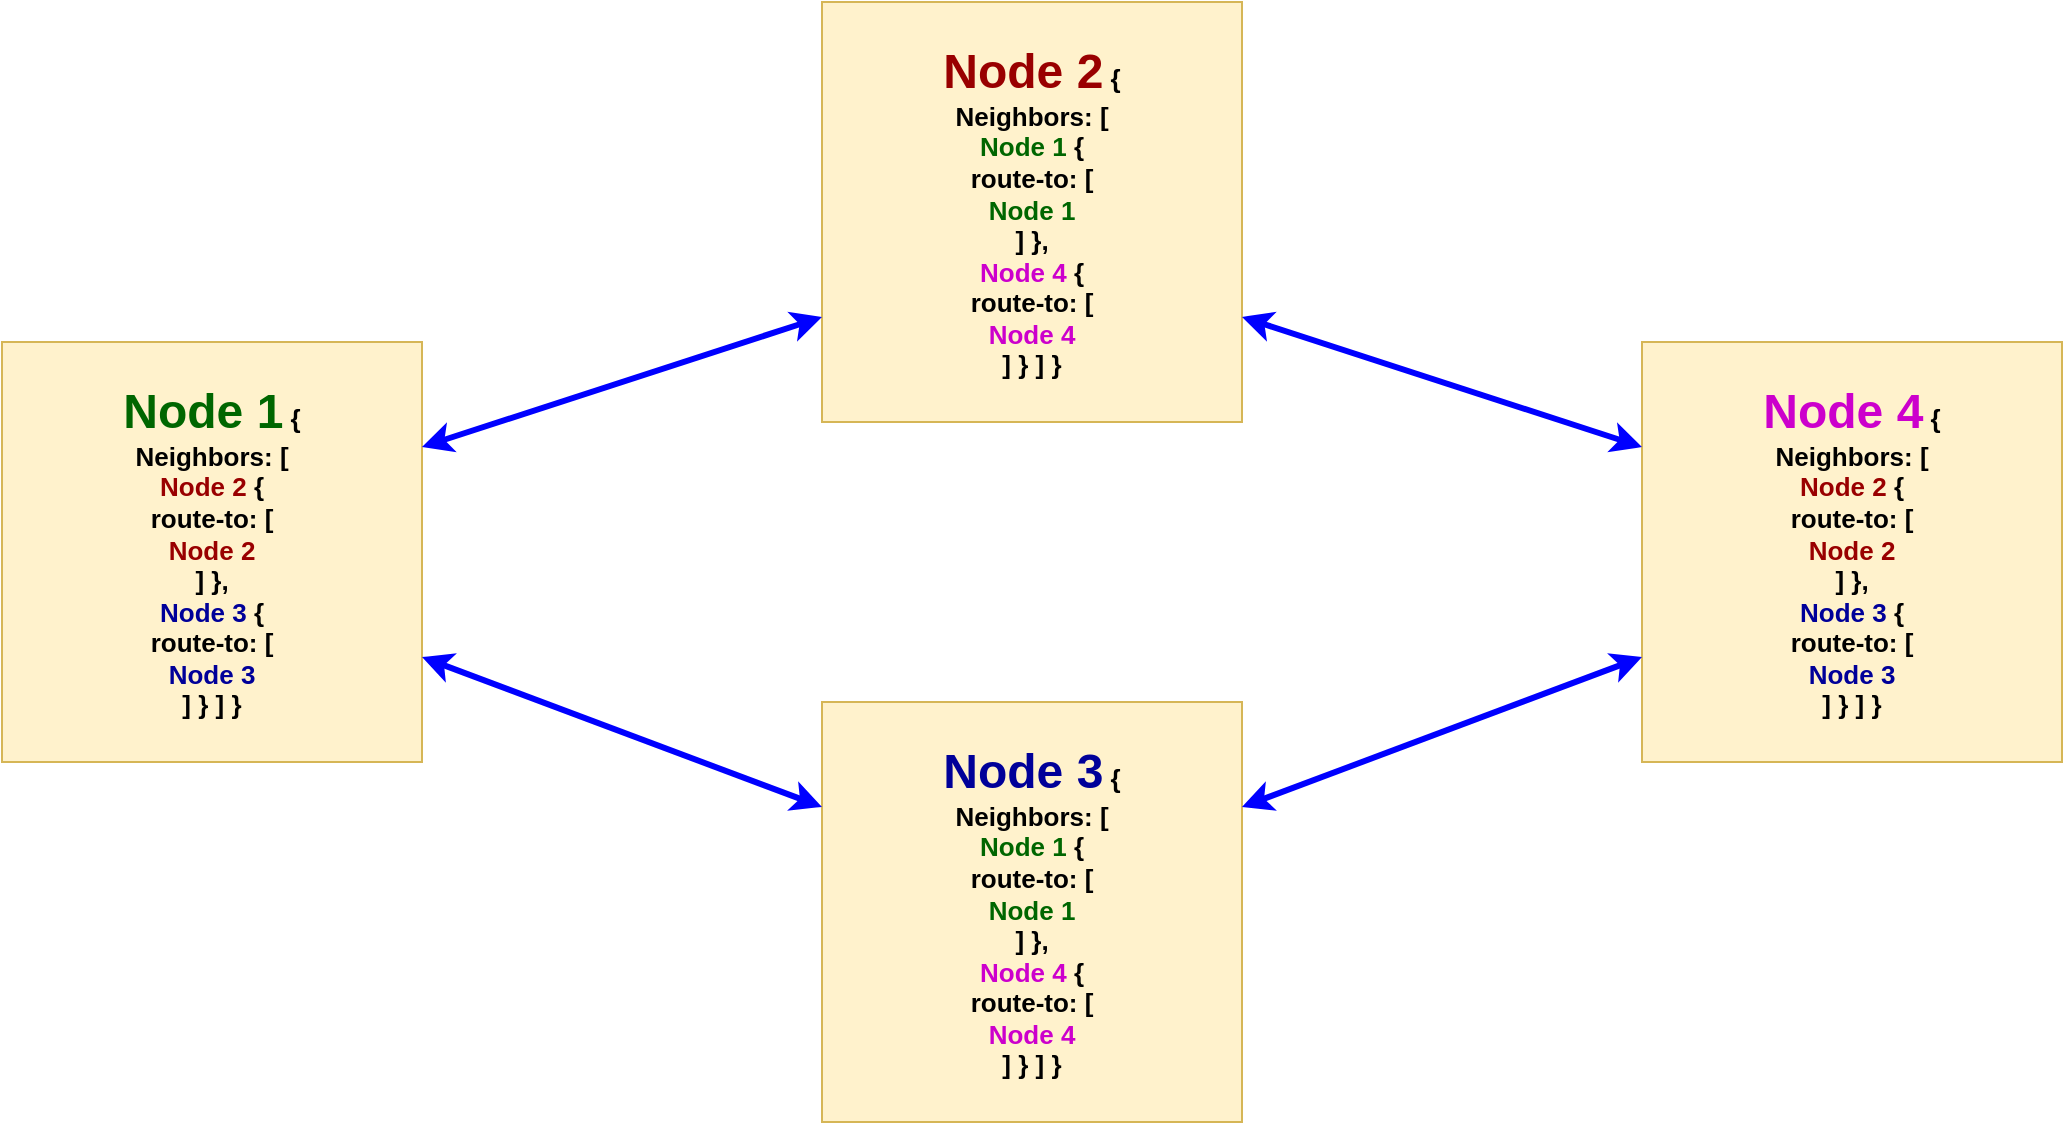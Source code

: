 <mxfile version="24.1.0" type="device">
  <diagram name="Page-1" id="wExnagUjrQjNHbbRpiA7">
    <mxGraphModel dx="2074" dy="1230" grid="1" gridSize="10" guides="1" tooltips="1" connect="1" arrows="1" fold="1" page="1" pageScale="1" pageWidth="827" pageHeight="1169" math="0" shadow="0">
      <root>
        <mxCell id="0" />
        <mxCell id="1" parent="0" />
        <mxCell id="Nnf4Jt1VcQeidotQrcBx-1" value="&lt;b&gt;&lt;font color=&quot;#006600&quot; style=&quot;font-size: 24px;&quot;&gt;Node 1&lt;/font&gt;&lt;span style=&quot;font-size: 13px;&quot;&gt;&amp;nbsp;{&lt;/span&gt;&lt;/b&gt;&lt;div style=&quot;font-size: 13px;&quot;&gt;&lt;b style=&quot;&quot;&gt;&lt;font style=&quot;font-size: 13px;&quot;&gt;Neighbors: [&lt;/font&gt;&lt;/b&gt;&lt;/div&gt;&lt;div style=&quot;font-size: 13px;&quot;&gt;&lt;b&gt;&lt;font style=&quot;font-size: 13px;&quot;&gt;&lt;font color=&quot;#990000&quot; style=&quot;font-size: 13px;&quot;&gt;Node 2&lt;/font&gt;&lt;font style=&quot;font-size: 13px;&quot; color=&quot;#006600&quot;&gt; &lt;/font&gt;{&lt;/font&gt;&lt;/b&gt;&lt;/div&gt;&lt;div style=&quot;font-size: 13px;&quot;&gt;&lt;b&gt;&lt;font style=&quot;font-size: 13px;&quot;&gt;route-to: [&lt;/font&gt;&lt;/b&gt;&lt;/div&gt;&lt;div style=&quot;font-size: 13px;&quot;&gt;&lt;b&gt;&lt;font color=&quot;#990000&quot; style=&quot;font-size: 13px;&quot;&gt;Node 2&lt;/font&gt;&lt;/b&gt;&lt;/div&gt;&lt;div style=&quot;font-size: 13px;&quot;&gt;&lt;font style=&quot;font-size: 13px;&quot;&gt;&lt;b style=&quot;&quot;&gt;]&amp;nbsp;&lt;/b&gt;&lt;b style=&quot;background-color: initial;&quot;&gt;},&lt;/b&gt;&lt;/font&gt;&lt;/div&gt;&lt;div style=&quot;font-size: 13px;&quot;&gt;&lt;b&gt;&lt;font color=&quot;#000099&quot;&gt;Node 3&lt;/font&gt;&lt;font color=&quot;#006600&quot;&gt;&amp;nbsp;&lt;/font&gt;{&lt;/b&gt;&lt;/div&gt;&lt;div style=&quot;font-size: 13px;&quot;&gt;&lt;b&gt;route-to: [&lt;/b&gt;&lt;/div&gt;&lt;div style=&quot;font-size: 13px;&quot;&gt;&lt;b&gt;&lt;font color=&quot;#000099&quot;&gt;Node 3&lt;/font&gt;&lt;/b&gt;&lt;/div&gt;&lt;div style=&quot;font-size: 13px;&quot;&gt;&lt;font style=&quot;font-size: 13px;&quot;&gt;&lt;b style=&quot;background-color: initial;&quot;&gt;]&amp;nbsp;&lt;/b&gt;&lt;b style=&quot;background-color: initial;&quot;&gt;}&amp;nbsp;&lt;/b&gt;&lt;b style=&quot;background-color: initial;&quot;&gt;]&amp;nbsp;&lt;/b&gt;&lt;b style=&quot;background-color: initial;&quot;&gt;}&lt;/b&gt;&lt;/font&gt;&lt;/div&gt;" style="whiteSpace=wrap;html=1;aspect=fixed;fillColor=#fff2cc;strokeColor=#d6b656;" vertex="1" parent="1">
          <mxGeometry x="180" y="300" width="210" height="210" as="geometry" />
        </mxCell>
        <mxCell id="Nnf4Jt1VcQeidotQrcBx-2" value="&lt;b style=&quot;&quot;&gt;&lt;font color=&quot;#990000&quot; style=&quot;font-size: 24px;&quot;&gt;Node 2&lt;/font&gt;&lt;span style=&quot;font-size: 13px;&quot;&gt; {&lt;/span&gt;&lt;/b&gt;&lt;div style=&quot;font-size: 13px;&quot;&gt;&lt;div&gt;&lt;b&gt;Neighbors: [&lt;/b&gt;&lt;/div&gt;&lt;div&gt;&lt;b&gt;&lt;font color=&quot;#006600&quot;&gt;Node 1&lt;/font&gt;&amp;nbsp;{&lt;/b&gt;&lt;/div&gt;&lt;div&gt;&lt;b&gt;route-to: [&lt;/b&gt;&lt;/div&gt;&lt;div&gt;&lt;b&gt;&lt;font color=&quot;#006600&quot;&gt;Node 1&lt;/font&gt;&lt;/b&gt;&lt;/div&gt;&lt;div&gt;&lt;b&gt;]&amp;nbsp;&lt;/b&gt;&lt;b style=&quot;background-color: initial;&quot;&gt;},&lt;/b&gt;&lt;/div&gt;&lt;div&gt;&lt;div&gt;&lt;b&gt;&lt;font color=&quot;#cc00cc&quot;&gt;Node 4&lt;/font&gt;&amp;nbsp;{&lt;/b&gt;&lt;/div&gt;&lt;div&gt;&lt;b&gt;route-to: [&lt;/b&gt;&lt;/div&gt;&lt;div&gt;&lt;b&gt;&lt;font color=&quot;#cc00cc&quot;&gt;Node 4&lt;/font&gt;&lt;/b&gt;&lt;/div&gt;&lt;div&gt;&lt;b&gt;]&amp;nbsp;&lt;/b&gt;&lt;b style=&quot;background-color: initial;&quot;&gt;}&amp;nbsp;&lt;/b&gt;&lt;b style=&quot;background-color: initial;&quot;&gt;]&amp;nbsp;&lt;/b&gt;&lt;b style=&quot;background-color: initial;&quot;&gt;}&lt;/b&gt;&lt;/div&gt;&lt;/div&gt;&lt;/div&gt;" style="whiteSpace=wrap;html=1;aspect=fixed;fillColor=#fff2cc;strokeColor=#d6b656;" vertex="1" parent="1">
          <mxGeometry x="590" y="130" width="210" height="210" as="geometry" />
        </mxCell>
        <mxCell id="Nnf4Jt1VcQeidotQrcBx-3" value="&lt;b style=&quot;&quot;&gt;&lt;font color=&quot;#cc00cc&quot; style=&quot;font-size: 24px;&quot;&gt;Node 4&lt;/font&gt;&lt;span style=&quot;font-size: 13px;&quot;&gt;&amp;nbsp;{&lt;/span&gt;&lt;/b&gt;&lt;div style=&quot;font-size: 13px;&quot;&gt;&lt;div&gt;&lt;b&gt;Neighbors: [&lt;/b&gt;&lt;/div&gt;&lt;div&gt;&lt;b&gt;&lt;font color=&quot;#990000&quot;&gt;Node 2&lt;/font&gt;&lt;font color=&quot;#006600&quot;&gt;&amp;nbsp;&lt;/font&gt;{&lt;/b&gt;&lt;/div&gt;&lt;div&gt;&lt;b&gt;route-to: [&lt;/b&gt;&lt;/div&gt;&lt;div&gt;&lt;b&gt;&lt;font color=&quot;#990000&quot;&gt;Node 2&lt;/font&gt;&lt;/b&gt;&lt;/div&gt;&lt;div&gt;&lt;b&gt;]&amp;nbsp;&lt;/b&gt;&lt;b style=&quot;background-color: initial;&quot;&gt;},&lt;/b&gt;&lt;/div&gt;&lt;div&gt;&lt;b&gt;&lt;font color=&quot;#000099&quot;&gt;Node 3&lt;/font&gt;&lt;font color=&quot;#006600&quot;&gt;&amp;nbsp;&lt;/font&gt;{&lt;/b&gt;&lt;/div&gt;&lt;div&gt;&lt;b&gt;route-to: [&lt;/b&gt;&lt;/div&gt;&lt;div&gt;&lt;b&gt;&lt;font color=&quot;#000099&quot;&gt;Node 3&lt;/font&gt;&lt;/b&gt;&lt;/div&gt;&lt;div&gt;&lt;b style=&quot;background-color: initial;&quot;&gt;]&amp;nbsp;&lt;/b&gt;&lt;b style=&quot;background-color: initial;&quot;&gt;}&amp;nbsp;&lt;/b&gt;&lt;b style=&quot;background-color: initial;&quot;&gt;]&amp;nbsp;&lt;/b&gt;&lt;b style=&quot;background-color: initial;&quot;&gt;}&lt;/b&gt;&lt;/div&gt;&lt;/div&gt;" style="whiteSpace=wrap;html=1;aspect=fixed;fillColor=#fff2cc;strokeColor=#d6b656;" vertex="1" parent="1">
          <mxGeometry x="1000" y="300" width="210" height="210" as="geometry" />
        </mxCell>
        <mxCell id="Nnf4Jt1VcQeidotQrcBx-4" value="&lt;b style=&quot;&quot;&gt;&lt;font color=&quot;#000099&quot; style=&quot;font-size: 24px;&quot;&gt;Node 3&lt;/font&gt;&lt;span style=&quot;font-size: 13px;&quot;&gt;&amp;nbsp;{&lt;/span&gt;&lt;/b&gt;&lt;div style=&quot;font-size: 13px;&quot;&gt;&lt;b style=&quot;&quot;&gt;&lt;font style=&quot;font-size: 13px;&quot;&gt;Neighbors: [&lt;/font&gt;&lt;/b&gt;&lt;/div&gt;&lt;div style=&quot;font-size: 13px;&quot;&gt;&lt;b&gt;&lt;font style=&quot;font-size: 13px;&quot;&gt;&lt;font style=&quot;font-size: 13px;&quot; color=&quot;#006600&quot;&gt;Node 1&lt;/font&gt;&amp;nbsp;{&lt;/font&gt;&lt;/b&gt;&lt;/div&gt;&lt;div style=&quot;font-size: 13px;&quot;&gt;&lt;b&gt;&lt;font style=&quot;font-size: 13px;&quot;&gt;route-to: [&lt;/font&gt;&lt;/b&gt;&lt;/div&gt;&lt;div style=&quot;font-size: 13px;&quot;&gt;&lt;b&gt;&lt;font color=&quot;#006600&quot; style=&quot;font-size: 13px;&quot;&gt;Node 1&lt;/font&gt;&lt;/b&gt;&lt;/div&gt;&lt;div style=&quot;font-size: 13px;&quot;&gt;&lt;font style=&quot;font-size: 13px;&quot;&gt;&lt;b style=&quot;&quot;&gt;&lt;font style=&quot;font-size: 13px;&quot;&gt;]&amp;nbsp;&lt;/font&gt;&lt;/b&gt;&lt;b style=&quot;background-color: initial;&quot;&gt;},&lt;/b&gt;&lt;/font&gt;&lt;/div&gt;&lt;div style=&quot;font-size: 13px;&quot;&gt;&lt;font style=&quot;font-size: 13px;&quot;&gt;&lt;div&gt;&lt;b&gt;&lt;font color=&quot;#cc00cc&quot;&gt;Node 4&lt;/font&gt;&amp;nbsp;{&lt;/b&gt;&lt;/div&gt;&lt;div&gt;&lt;b&gt;route-to: [&lt;/b&gt;&lt;/div&gt;&lt;div&gt;&lt;b&gt;&lt;font color=&quot;#cc00cc&quot;&gt;Node 4&lt;/font&gt;&lt;/b&gt;&lt;/div&gt;&lt;div&gt;&lt;b&gt;]&amp;nbsp;&lt;/b&gt;&lt;b style=&quot;background-color: initial;&quot;&gt;}&amp;nbsp;&lt;/b&gt;&lt;font style=&quot;background-color: initial;&quot;&gt;&lt;b style=&quot;background-color: initial;&quot;&gt;]&amp;nbsp;&lt;/b&gt;&lt;/font&gt;&lt;b style=&quot;background-color: initial;&quot;&gt;}&lt;/b&gt;&lt;/div&gt;&lt;/font&gt;&lt;/div&gt;" style="whiteSpace=wrap;html=1;aspect=fixed;fillColor=#fff2cc;strokeColor=#d6b656;" vertex="1" parent="1">
          <mxGeometry x="590" y="480" width="210" height="210" as="geometry" />
        </mxCell>
        <mxCell id="Nnf4Jt1VcQeidotQrcBx-5" value="" style="endArrow=classic;startArrow=classic;html=1;rounded=0;exitX=1;exitY=0.75;exitDx=0;exitDy=0;entryX=0;entryY=0.25;entryDx=0;entryDy=0;strokeWidth=3;strokeColor=#0000FF;" edge="1" parent="1" source="Nnf4Jt1VcQeidotQrcBx-2" target="Nnf4Jt1VcQeidotQrcBx-3">
          <mxGeometry width="50" height="50" relative="1" as="geometry">
            <mxPoint x="780" y="440" as="sourcePoint" />
            <mxPoint x="890" y="440" as="targetPoint" />
          </mxGeometry>
        </mxCell>
        <mxCell id="Nnf4Jt1VcQeidotQrcBx-6" value="" style="endArrow=classic;startArrow=classic;html=1;rounded=0;exitX=1;exitY=0.25;exitDx=0;exitDy=0;entryX=0;entryY=0.75;entryDx=0;entryDy=0;strokeWidth=3;strokeColor=#0000FF;" edge="1" parent="1" source="Nnf4Jt1VcQeidotQrcBx-1" target="Nnf4Jt1VcQeidotQrcBx-2">
          <mxGeometry width="50" height="50" relative="1" as="geometry">
            <mxPoint x="430" y="390" as="sourcePoint" />
            <mxPoint x="630" y="455" as="targetPoint" />
          </mxGeometry>
        </mxCell>
        <mxCell id="Nnf4Jt1VcQeidotQrcBx-7" value="" style="endArrow=classic;startArrow=classic;html=1;rounded=0;exitX=1;exitY=0.75;exitDx=0;exitDy=0;entryX=0;entryY=0.25;entryDx=0;entryDy=0;strokeWidth=3;strokeColor=#0000FF;" edge="1" parent="1" source="Nnf4Jt1VcQeidotQrcBx-1" target="Nnf4Jt1VcQeidotQrcBx-4">
          <mxGeometry width="50" height="50" relative="1" as="geometry">
            <mxPoint x="400" y="363" as="sourcePoint" />
            <mxPoint x="600" y="298" as="targetPoint" />
          </mxGeometry>
        </mxCell>
        <mxCell id="Nnf4Jt1VcQeidotQrcBx-8" value="" style="endArrow=classic;startArrow=classic;html=1;rounded=0;exitX=1;exitY=0.25;exitDx=0;exitDy=0;entryX=0;entryY=0.75;entryDx=0;entryDy=0;strokeWidth=3;strokeColor=#0000FF;" edge="1" parent="1" source="Nnf4Jt1VcQeidotQrcBx-4" target="Nnf4Jt1VcQeidotQrcBx-3">
          <mxGeometry width="50" height="50" relative="1" as="geometry">
            <mxPoint x="900" y="570" as="sourcePoint" />
            <mxPoint x="1100" y="645" as="targetPoint" />
          </mxGeometry>
        </mxCell>
      </root>
    </mxGraphModel>
  </diagram>
</mxfile>
